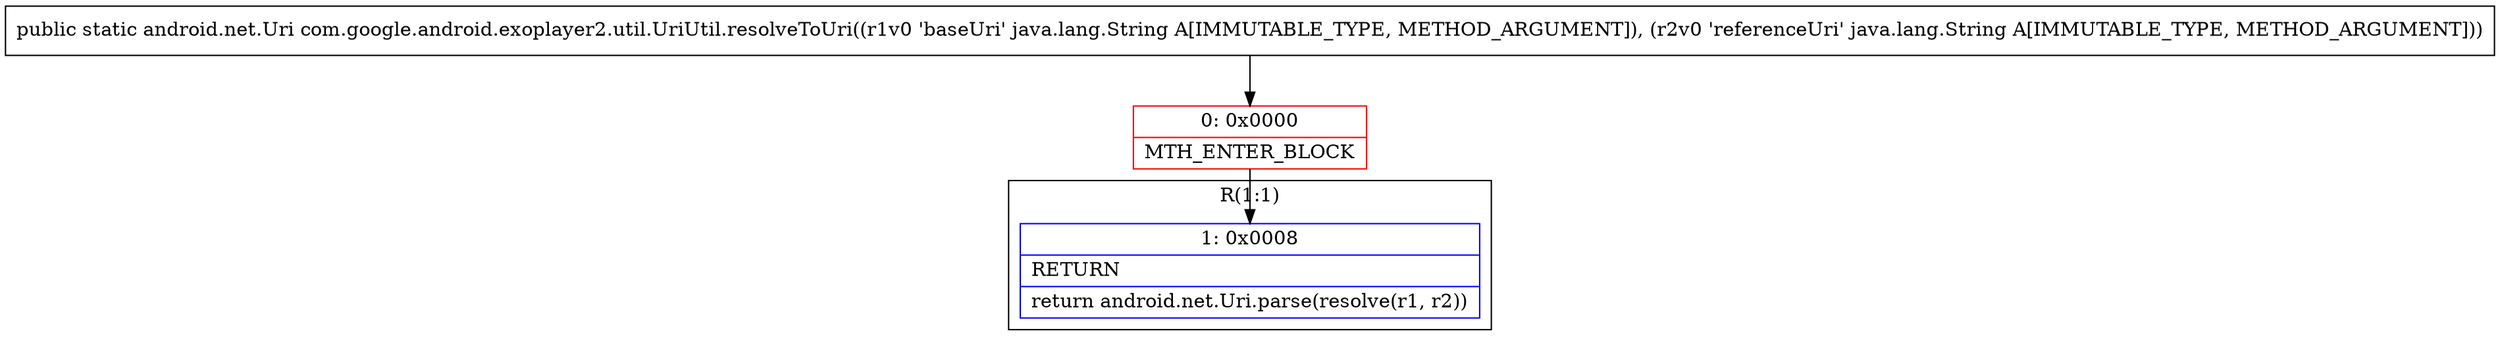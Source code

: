 digraph "CFG forcom.google.android.exoplayer2.util.UriUtil.resolveToUri(Ljava\/lang\/String;Ljava\/lang\/String;)Landroid\/net\/Uri;" {
subgraph cluster_Region_974754891 {
label = "R(1:1)";
node [shape=record,color=blue];
Node_1 [shape=record,label="{1\:\ 0x0008|RETURN\l|return android.net.Uri.parse(resolve(r1, r2))\l}"];
}
Node_0 [shape=record,color=red,label="{0\:\ 0x0000|MTH_ENTER_BLOCK\l}"];
MethodNode[shape=record,label="{public static android.net.Uri com.google.android.exoplayer2.util.UriUtil.resolveToUri((r1v0 'baseUri' java.lang.String A[IMMUTABLE_TYPE, METHOD_ARGUMENT]), (r2v0 'referenceUri' java.lang.String A[IMMUTABLE_TYPE, METHOD_ARGUMENT])) }"];
MethodNode -> Node_0;
Node_0 -> Node_1;
}

